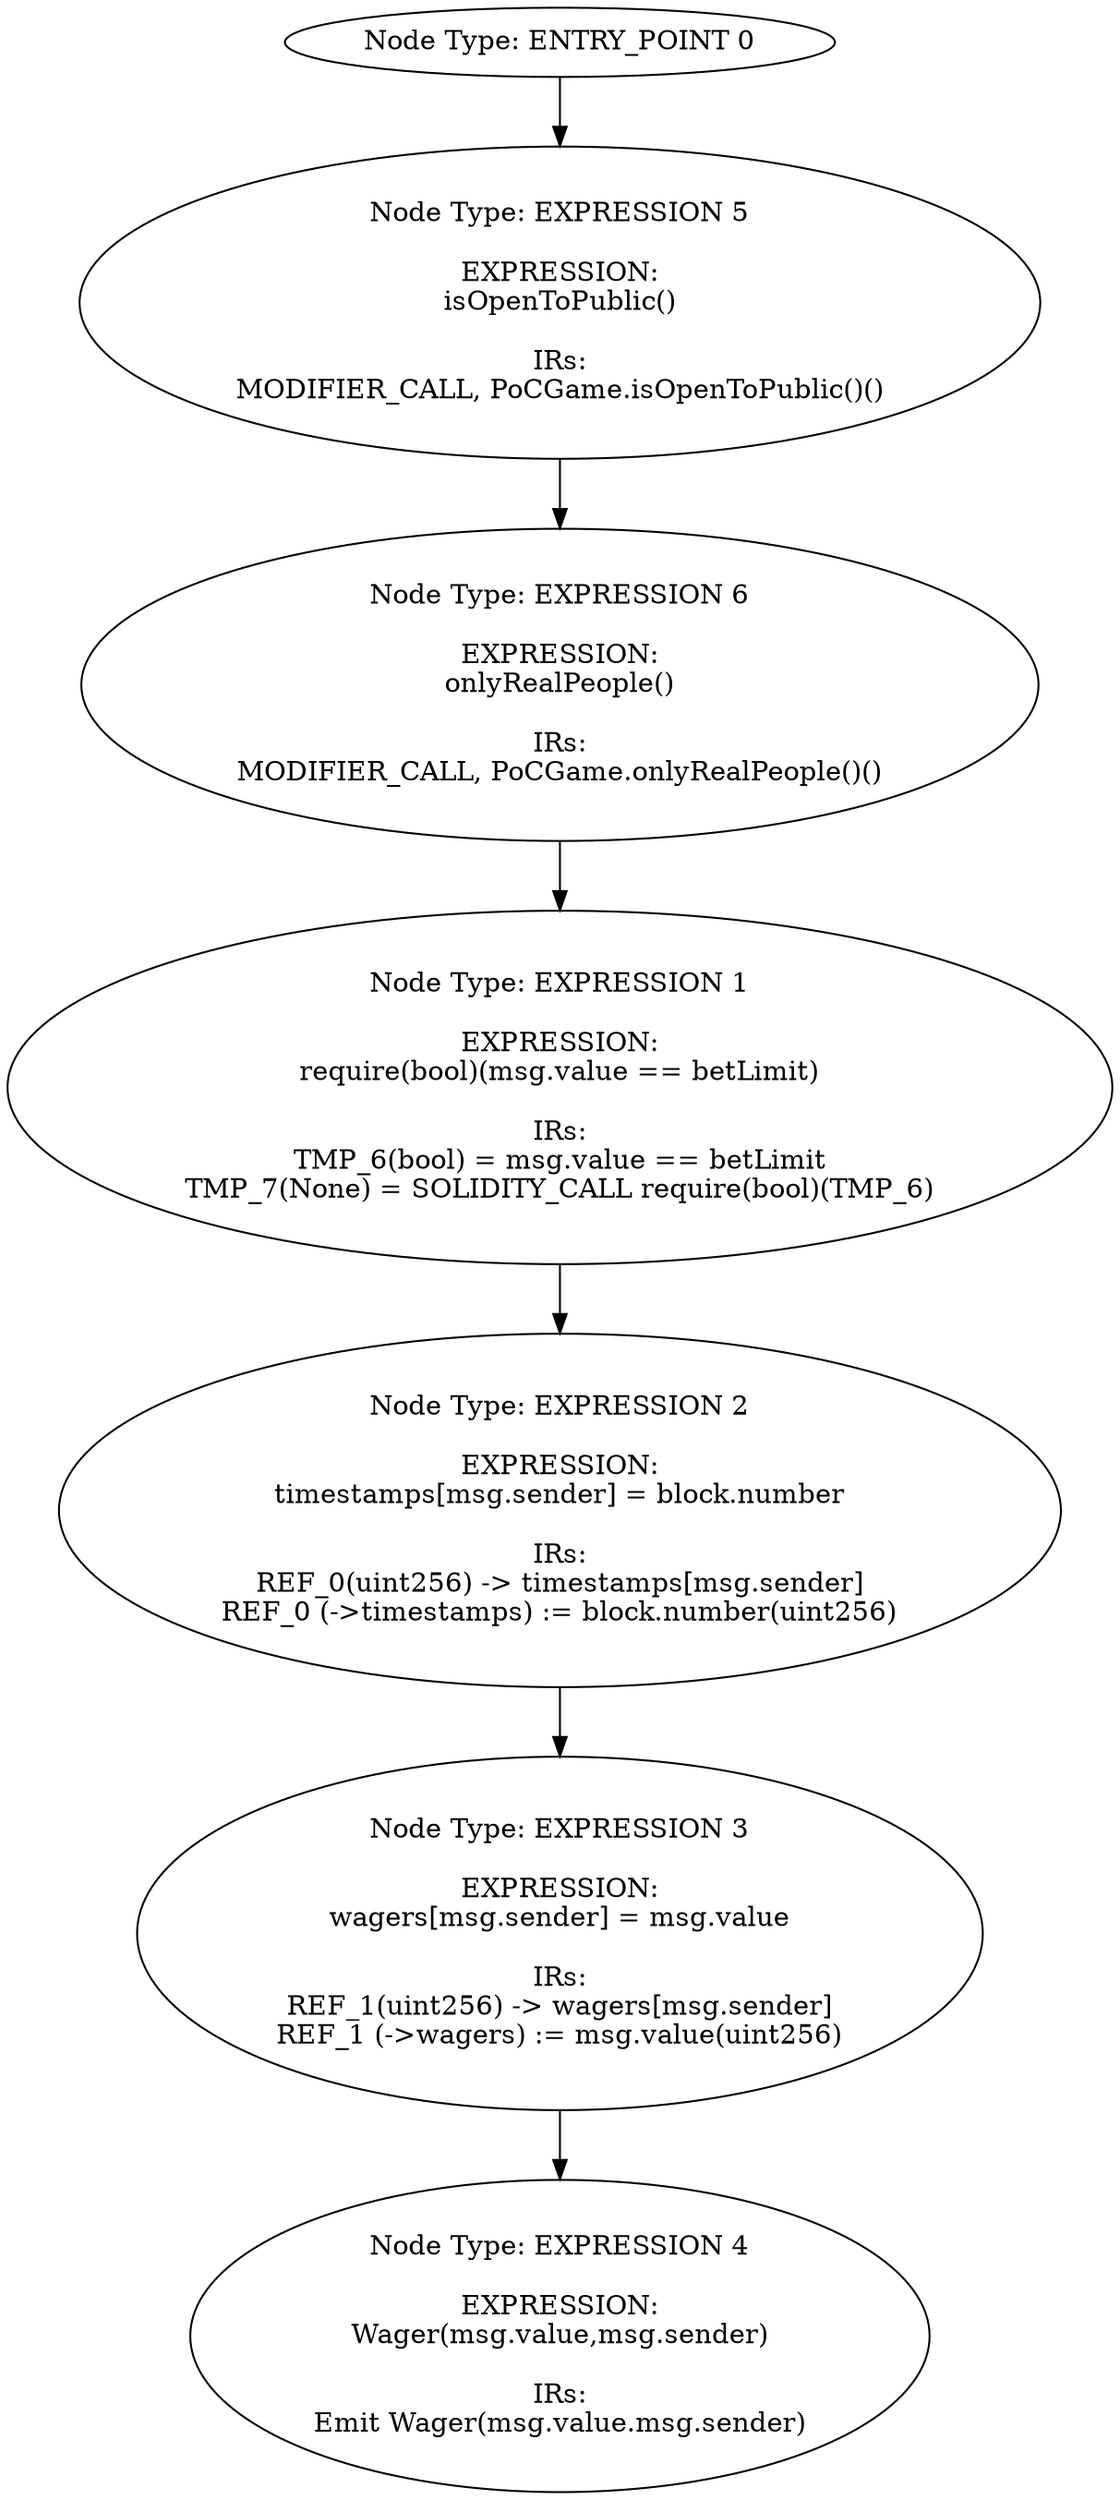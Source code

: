 digraph{
0[label="Node Type: ENTRY_POINT 0
"];
0->5;
1[label="Node Type: EXPRESSION 1

EXPRESSION:
require(bool)(msg.value == betLimit)

IRs:
TMP_6(bool) = msg.value == betLimit
TMP_7(None) = SOLIDITY_CALL require(bool)(TMP_6)"];
1->2;
2[label="Node Type: EXPRESSION 2

EXPRESSION:
timestamps[msg.sender] = block.number

IRs:
REF_0(uint256) -> timestamps[msg.sender]
REF_0 (->timestamps) := block.number(uint256)"];
2->3;
3[label="Node Type: EXPRESSION 3

EXPRESSION:
wagers[msg.sender] = msg.value

IRs:
REF_1(uint256) -> wagers[msg.sender]
REF_1 (->wagers) := msg.value(uint256)"];
3->4;
4[label="Node Type: EXPRESSION 4

EXPRESSION:
Wager(msg.value,msg.sender)

IRs:
Emit Wager(msg.value.msg.sender)"];
5[label="Node Type: EXPRESSION 5

EXPRESSION:
isOpenToPublic()

IRs:
MODIFIER_CALL, PoCGame.isOpenToPublic()()"];
5->6;
6[label="Node Type: EXPRESSION 6

EXPRESSION:
onlyRealPeople()

IRs:
MODIFIER_CALL, PoCGame.onlyRealPeople()()"];
6->1;
}

